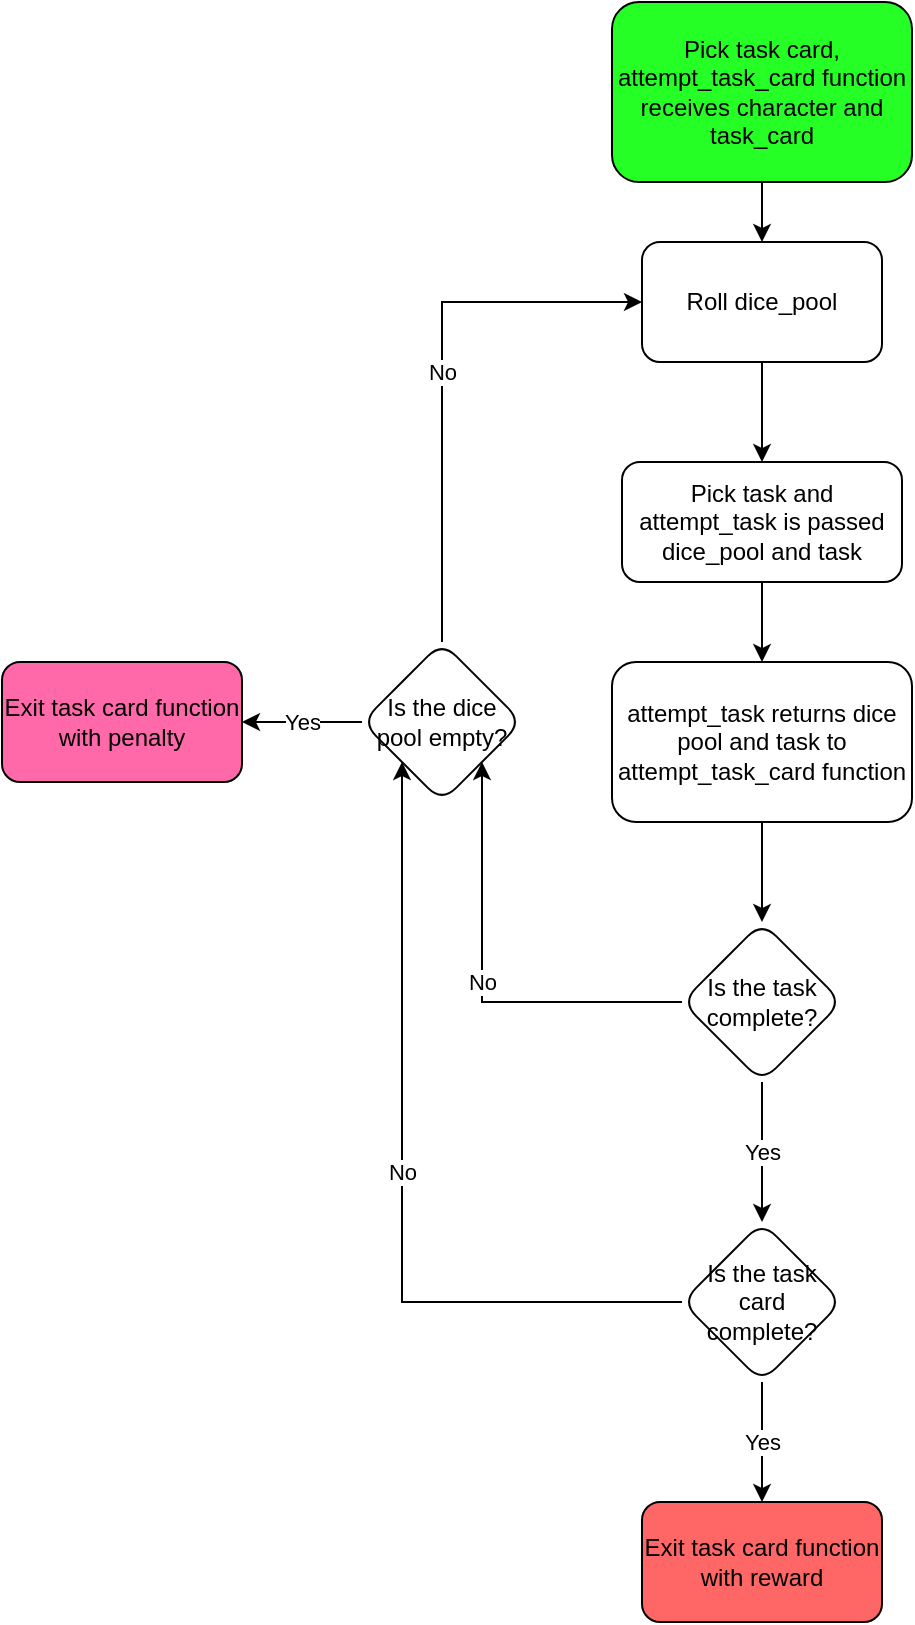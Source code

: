 <mxfile version="24.2.8" type="github">
  <diagram id="C5RBs43oDa-KdzZeNtuy" name="Page-1">
    <mxGraphModel dx="1885" dy="379" grid="1" gridSize="10" guides="1" tooltips="1" connect="1" arrows="1" fold="1" page="1" pageScale="1" pageWidth="827" pageHeight="1169" math="0" shadow="0">
      <root>
        <mxCell id="WIyWlLk6GJQsqaUBKTNV-0" />
        <mxCell id="WIyWlLk6GJQsqaUBKTNV-1" parent="WIyWlLk6GJQsqaUBKTNV-0" />
        <mxCell id="XhOz3EzYkKyM31eJCpg_-15" value="" style="edgeStyle=orthogonalEdgeStyle;rounded=0;orthogonalLoop=1;jettySize=auto;html=1;" edge="1" parent="WIyWlLk6GJQsqaUBKTNV-1" source="XhOz3EzYkKyM31eJCpg_-11" target="XhOz3EzYkKyM31eJCpg_-14">
          <mxGeometry relative="1" as="geometry" />
        </mxCell>
        <mxCell id="XhOz3EzYkKyM31eJCpg_-11" value="Pick task card, attempt_task_card function receives character and task_card" style="rounded=1;whiteSpace=wrap;html=1;fillColor=#26FF26;" vertex="1" parent="WIyWlLk6GJQsqaUBKTNV-1">
          <mxGeometry x="55" y="130" width="150" height="90" as="geometry" />
        </mxCell>
        <mxCell id="XhOz3EzYkKyM31eJCpg_-17" value="" style="edgeStyle=orthogonalEdgeStyle;rounded=0;orthogonalLoop=1;jettySize=auto;html=1;" edge="1" parent="WIyWlLk6GJQsqaUBKTNV-1" source="XhOz3EzYkKyM31eJCpg_-14" target="XhOz3EzYkKyM31eJCpg_-16">
          <mxGeometry relative="1" as="geometry" />
        </mxCell>
        <mxCell id="XhOz3EzYkKyM31eJCpg_-14" value="Roll dice_pool" style="rounded=1;whiteSpace=wrap;html=1;" vertex="1" parent="WIyWlLk6GJQsqaUBKTNV-1">
          <mxGeometry x="70" y="250" width="120" height="60" as="geometry" />
        </mxCell>
        <mxCell id="XhOz3EzYkKyM31eJCpg_-19" value="" style="edgeStyle=orthogonalEdgeStyle;rounded=0;orthogonalLoop=1;jettySize=auto;html=1;entryX=0.5;entryY=0;entryDx=0;entryDy=0;" edge="1" parent="WIyWlLk6GJQsqaUBKTNV-1" source="XhOz3EzYkKyM31eJCpg_-16" target="XhOz3EzYkKyM31eJCpg_-20">
          <mxGeometry relative="1" as="geometry">
            <mxPoint x="130" y="450" as="targetPoint" />
          </mxGeometry>
        </mxCell>
        <mxCell id="XhOz3EzYkKyM31eJCpg_-16" value="Pick task and attempt_task is passed dice_pool and task" style="rounded=1;whiteSpace=wrap;html=1;" vertex="1" parent="WIyWlLk6GJQsqaUBKTNV-1">
          <mxGeometry x="60" y="360" width="140" height="60" as="geometry" />
        </mxCell>
        <mxCell id="XhOz3EzYkKyM31eJCpg_-23" value="" style="edgeStyle=orthogonalEdgeStyle;rounded=0;orthogonalLoop=1;jettySize=auto;html=1;" edge="1" parent="WIyWlLk6GJQsqaUBKTNV-1" source="XhOz3EzYkKyM31eJCpg_-20" target="XhOz3EzYkKyM31eJCpg_-22">
          <mxGeometry relative="1" as="geometry" />
        </mxCell>
        <mxCell id="XhOz3EzYkKyM31eJCpg_-20" value="attempt_task returns dice pool and task to attempt_task_card function" style="whiteSpace=wrap;html=1;rounded=1;" vertex="1" parent="WIyWlLk6GJQsqaUBKTNV-1">
          <mxGeometry x="55" y="460" width="150" height="80" as="geometry" />
        </mxCell>
        <mxCell id="XhOz3EzYkKyM31eJCpg_-30" value="Yes" style="edgeStyle=orthogonalEdgeStyle;rounded=0;orthogonalLoop=1;jettySize=auto;html=1;" edge="1" parent="WIyWlLk6GJQsqaUBKTNV-1" source="XhOz3EzYkKyM31eJCpg_-22" target="XhOz3EzYkKyM31eJCpg_-29">
          <mxGeometry relative="1" as="geometry" />
        </mxCell>
        <mxCell id="XhOz3EzYkKyM31eJCpg_-38" value="No" style="edgeStyle=orthogonalEdgeStyle;rounded=0;orthogonalLoop=1;jettySize=auto;html=1;" edge="1" parent="WIyWlLk6GJQsqaUBKTNV-1" source="XhOz3EzYkKyM31eJCpg_-22" target="XhOz3EzYkKyM31eJCpg_-33">
          <mxGeometry relative="1" as="geometry">
            <mxPoint x="10" y="610" as="targetPoint" />
            <Array as="points">
              <mxPoint x="-10" y="630" />
            </Array>
          </mxGeometry>
        </mxCell>
        <mxCell id="XhOz3EzYkKyM31eJCpg_-22" value="Is the task complete?" style="rhombus;whiteSpace=wrap;html=1;rounded=1;" vertex="1" parent="WIyWlLk6GJQsqaUBKTNV-1">
          <mxGeometry x="90" y="590" width="80" height="80" as="geometry" />
        </mxCell>
        <mxCell id="XhOz3EzYkKyM31eJCpg_-32" value="Yes" style="edgeStyle=orthogonalEdgeStyle;rounded=0;orthogonalLoop=1;jettySize=auto;html=1;" edge="1" parent="WIyWlLk6GJQsqaUBKTNV-1" source="XhOz3EzYkKyM31eJCpg_-29" target="XhOz3EzYkKyM31eJCpg_-31">
          <mxGeometry relative="1" as="geometry" />
        </mxCell>
        <mxCell id="XhOz3EzYkKyM31eJCpg_-34" value="No" style="edgeStyle=orthogonalEdgeStyle;rounded=0;orthogonalLoop=1;jettySize=auto;html=1;" edge="1" parent="WIyWlLk6GJQsqaUBKTNV-1" source="XhOz3EzYkKyM31eJCpg_-29" target="XhOz3EzYkKyM31eJCpg_-33">
          <mxGeometry relative="1" as="geometry">
            <Array as="points">
              <mxPoint x="-50" y="780" />
            </Array>
          </mxGeometry>
        </mxCell>
        <mxCell id="XhOz3EzYkKyM31eJCpg_-29" value="Is the task card complete?" style="rhombus;whiteSpace=wrap;html=1;rounded=1;" vertex="1" parent="WIyWlLk6GJQsqaUBKTNV-1">
          <mxGeometry x="90" y="740" width="80" height="80" as="geometry" />
        </mxCell>
        <mxCell id="XhOz3EzYkKyM31eJCpg_-31" value="Exit task card function with reward" style="whiteSpace=wrap;html=1;rounded=1;fillColor=#FF6666;" vertex="1" parent="WIyWlLk6GJQsqaUBKTNV-1">
          <mxGeometry x="70" y="880" width="120" height="60" as="geometry" />
        </mxCell>
        <mxCell id="XhOz3EzYkKyM31eJCpg_-35" value="No" style="edgeStyle=orthogonalEdgeStyle;rounded=0;orthogonalLoop=1;jettySize=auto;html=1;entryX=0;entryY=0.5;entryDx=0;entryDy=0;" edge="1" parent="WIyWlLk6GJQsqaUBKTNV-1" source="XhOz3EzYkKyM31eJCpg_-33" target="XhOz3EzYkKyM31eJCpg_-14">
          <mxGeometry relative="1" as="geometry">
            <Array as="points">
              <mxPoint x="-30" y="280" />
            </Array>
          </mxGeometry>
        </mxCell>
        <mxCell id="XhOz3EzYkKyM31eJCpg_-37" value="Yes" style="edgeStyle=orthogonalEdgeStyle;rounded=0;orthogonalLoop=1;jettySize=auto;html=1;" edge="1" parent="WIyWlLk6GJQsqaUBKTNV-1" source="XhOz3EzYkKyM31eJCpg_-33" target="XhOz3EzYkKyM31eJCpg_-36">
          <mxGeometry relative="1" as="geometry" />
        </mxCell>
        <mxCell id="XhOz3EzYkKyM31eJCpg_-33" value="Is the dice pool empty?" style="rhombus;whiteSpace=wrap;html=1;rounded=1;" vertex="1" parent="WIyWlLk6GJQsqaUBKTNV-1">
          <mxGeometry x="-70" y="450" width="80" height="80" as="geometry" />
        </mxCell>
        <mxCell id="XhOz3EzYkKyM31eJCpg_-36" value="Exit task card function with penalty" style="whiteSpace=wrap;html=1;rounded=1;fillColor=#FF69AA;" vertex="1" parent="WIyWlLk6GJQsqaUBKTNV-1">
          <mxGeometry x="-250" y="460" width="120" height="60" as="geometry" />
        </mxCell>
      </root>
    </mxGraphModel>
  </diagram>
</mxfile>
